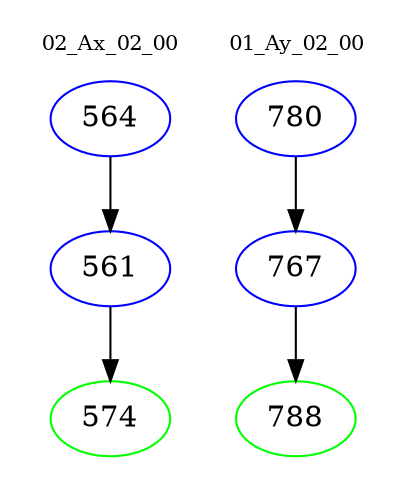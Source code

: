 digraph{
subgraph cluster_0 {
color = white
label = "02_Ax_02_00";
fontsize=10;
T0_564 [label="564", color="blue"]
T0_564 -> T0_561 [color="black"]
T0_561 [label="561", color="blue"]
T0_561 -> T0_574 [color="black"]
T0_574 [label="574", color="green"]
}
subgraph cluster_1 {
color = white
label = "01_Ay_02_00";
fontsize=10;
T1_780 [label="780", color="blue"]
T1_780 -> T1_767 [color="black"]
T1_767 [label="767", color="blue"]
T1_767 -> T1_788 [color="black"]
T1_788 [label="788", color="green"]
}
}
